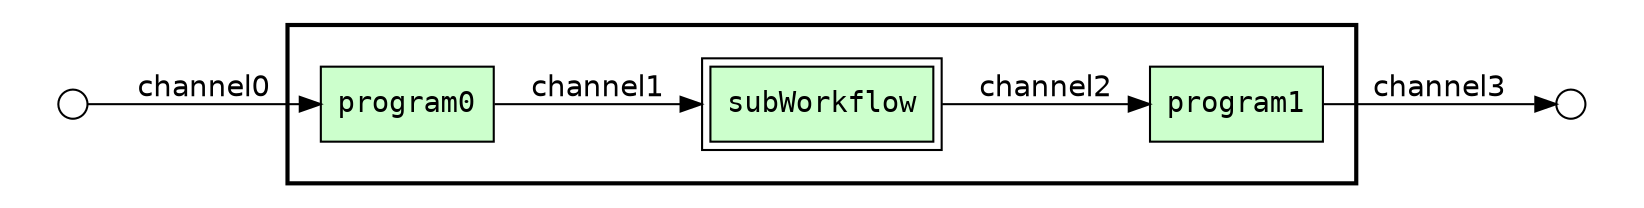 digraph Workflow {
rankdir=LR

/* Start of double cluster for drawing box around nodes in workflow */
subgraph cluster0 {label=""; penwidth=2; fontsize=18
subgraph cluster1 {label=""; color="white"

/* Nodes representing programs in workflow */
node[shape=box style="filled" fillcolor="#CCFFCC" peripheries=1 fontname="Courier"]
node1 [label="program0"]
node2 [label="program1"]

/* Nodes representing subworkflows in workflow */
node[shape=box style="filled" fillcolor="#CCFFCC" peripheries=2 fontname="Courier"]
node3 [label="subWorkflow"]

/* Edges for channels between programs in workflow */
edge[fontname=Helvetica]
node1 -> node3 [label="channel1"]
node3 -> node2 [label="channel2"]

/* End of double cluster for drawing box around nodes in workflow */
}}

/* Nodes representing workflow ports */
node[shape=circle style="filled" fillcolor="#FFFFFF" peripheries=1 fontname="Courier" width=0.2]
subgraph cluster2 { label="" color="white"
subgraph cluster3 { label="" color="white"
node4 [label=""]
}}
subgraph cluster4 { label="" color="white"
subgraph cluster5 { label="" color="white"
node5 [label=""]
}}

/* Edges for channels between programs and ports */
edge[fontname=Helvetica]
node2 -> node5 [label="channel3"]
node4 -> node1 [label="channel0"]
}
